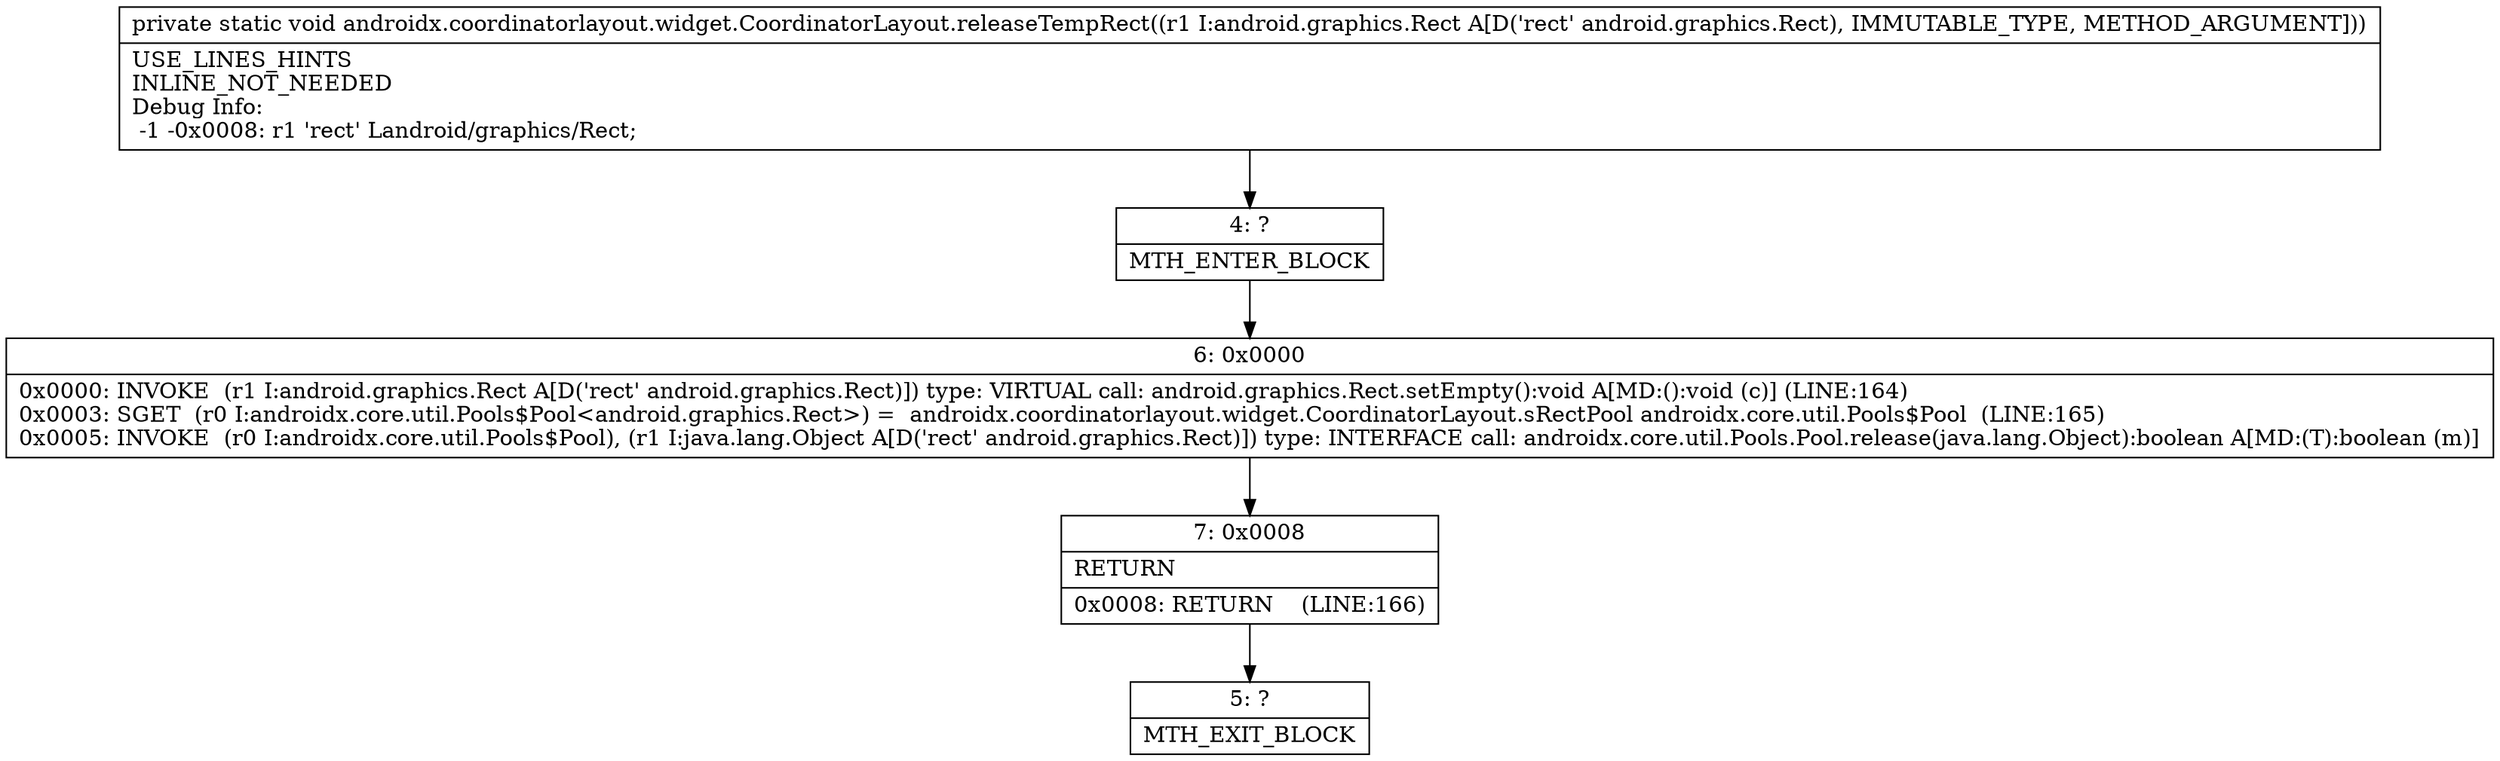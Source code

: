 digraph "CFG forandroidx.coordinatorlayout.widget.CoordinatorLayout.releaseTempRect(Landroid\/graphics\/Rect;)V" {
Node_4 [shape=record,label="{4\:\ ?|MTH_ENTER_BLOCK\l}"];
Node_6 [shape=record,label="{6\:\ 0x0000|0x0000: INVOKE  (r1 I:android.graphics.Rect A[D('rect' android.graphics.Rect)]) type: VIRTUAL call: android.graphics.Rect.setEmpty():void A[MD:():void (c)] (LINE:164)\l0x0003: SGET  (r0 I:androidx.core.util.Pools$Pool\<android.graphics.Rect\>) =  androidx.coordinatorlayout.widget.CoordinatorLayout.sRectPool androidx.core.util.Pools$Pool  (LINE:165)\l0x0005: INVOKE  (r0 I:androidx.core.util.Pools$Pool), (r1 I:java.lang.Object A[D('rect' android.graphics.Rect)]) type: INTERFACE call: androidx.core.util.Pools.Pool.release(java.lang.Object):boolean A[MD:(T):boolean (m)]\l}"];
Node_7 [shape=record,label="{7\:\ 0x0008|RETURN\l|0x0008: RETURN    (LINE:166)\l}"];
Node_5 [shape=record,label="{5\:\ ?|MTH_EXIT_BLOCK\l}"];
MethodNode[shape=record,label="{private static void androidx.coordinatorlayout.widget.CoordinatorLayout.releaseTempRect((r1 I:android.graphics.Rect A[D('rect' android.graphics.Rect), IMMUTABLE_TYPE, METHOD_ARGUMENT]))  | USE_LINES_HINTS\lINLINE_NOT_NEEDED\lDebug Info:\l  \-1 \-0x0008: r1 'rect' Landroid\/graphics\/Rect;\l}"];
MethodNode -> Node_4;Node_4 -> Node_6;
Node_6 -> Node_7;
Node_7 -> Node_5;
}

